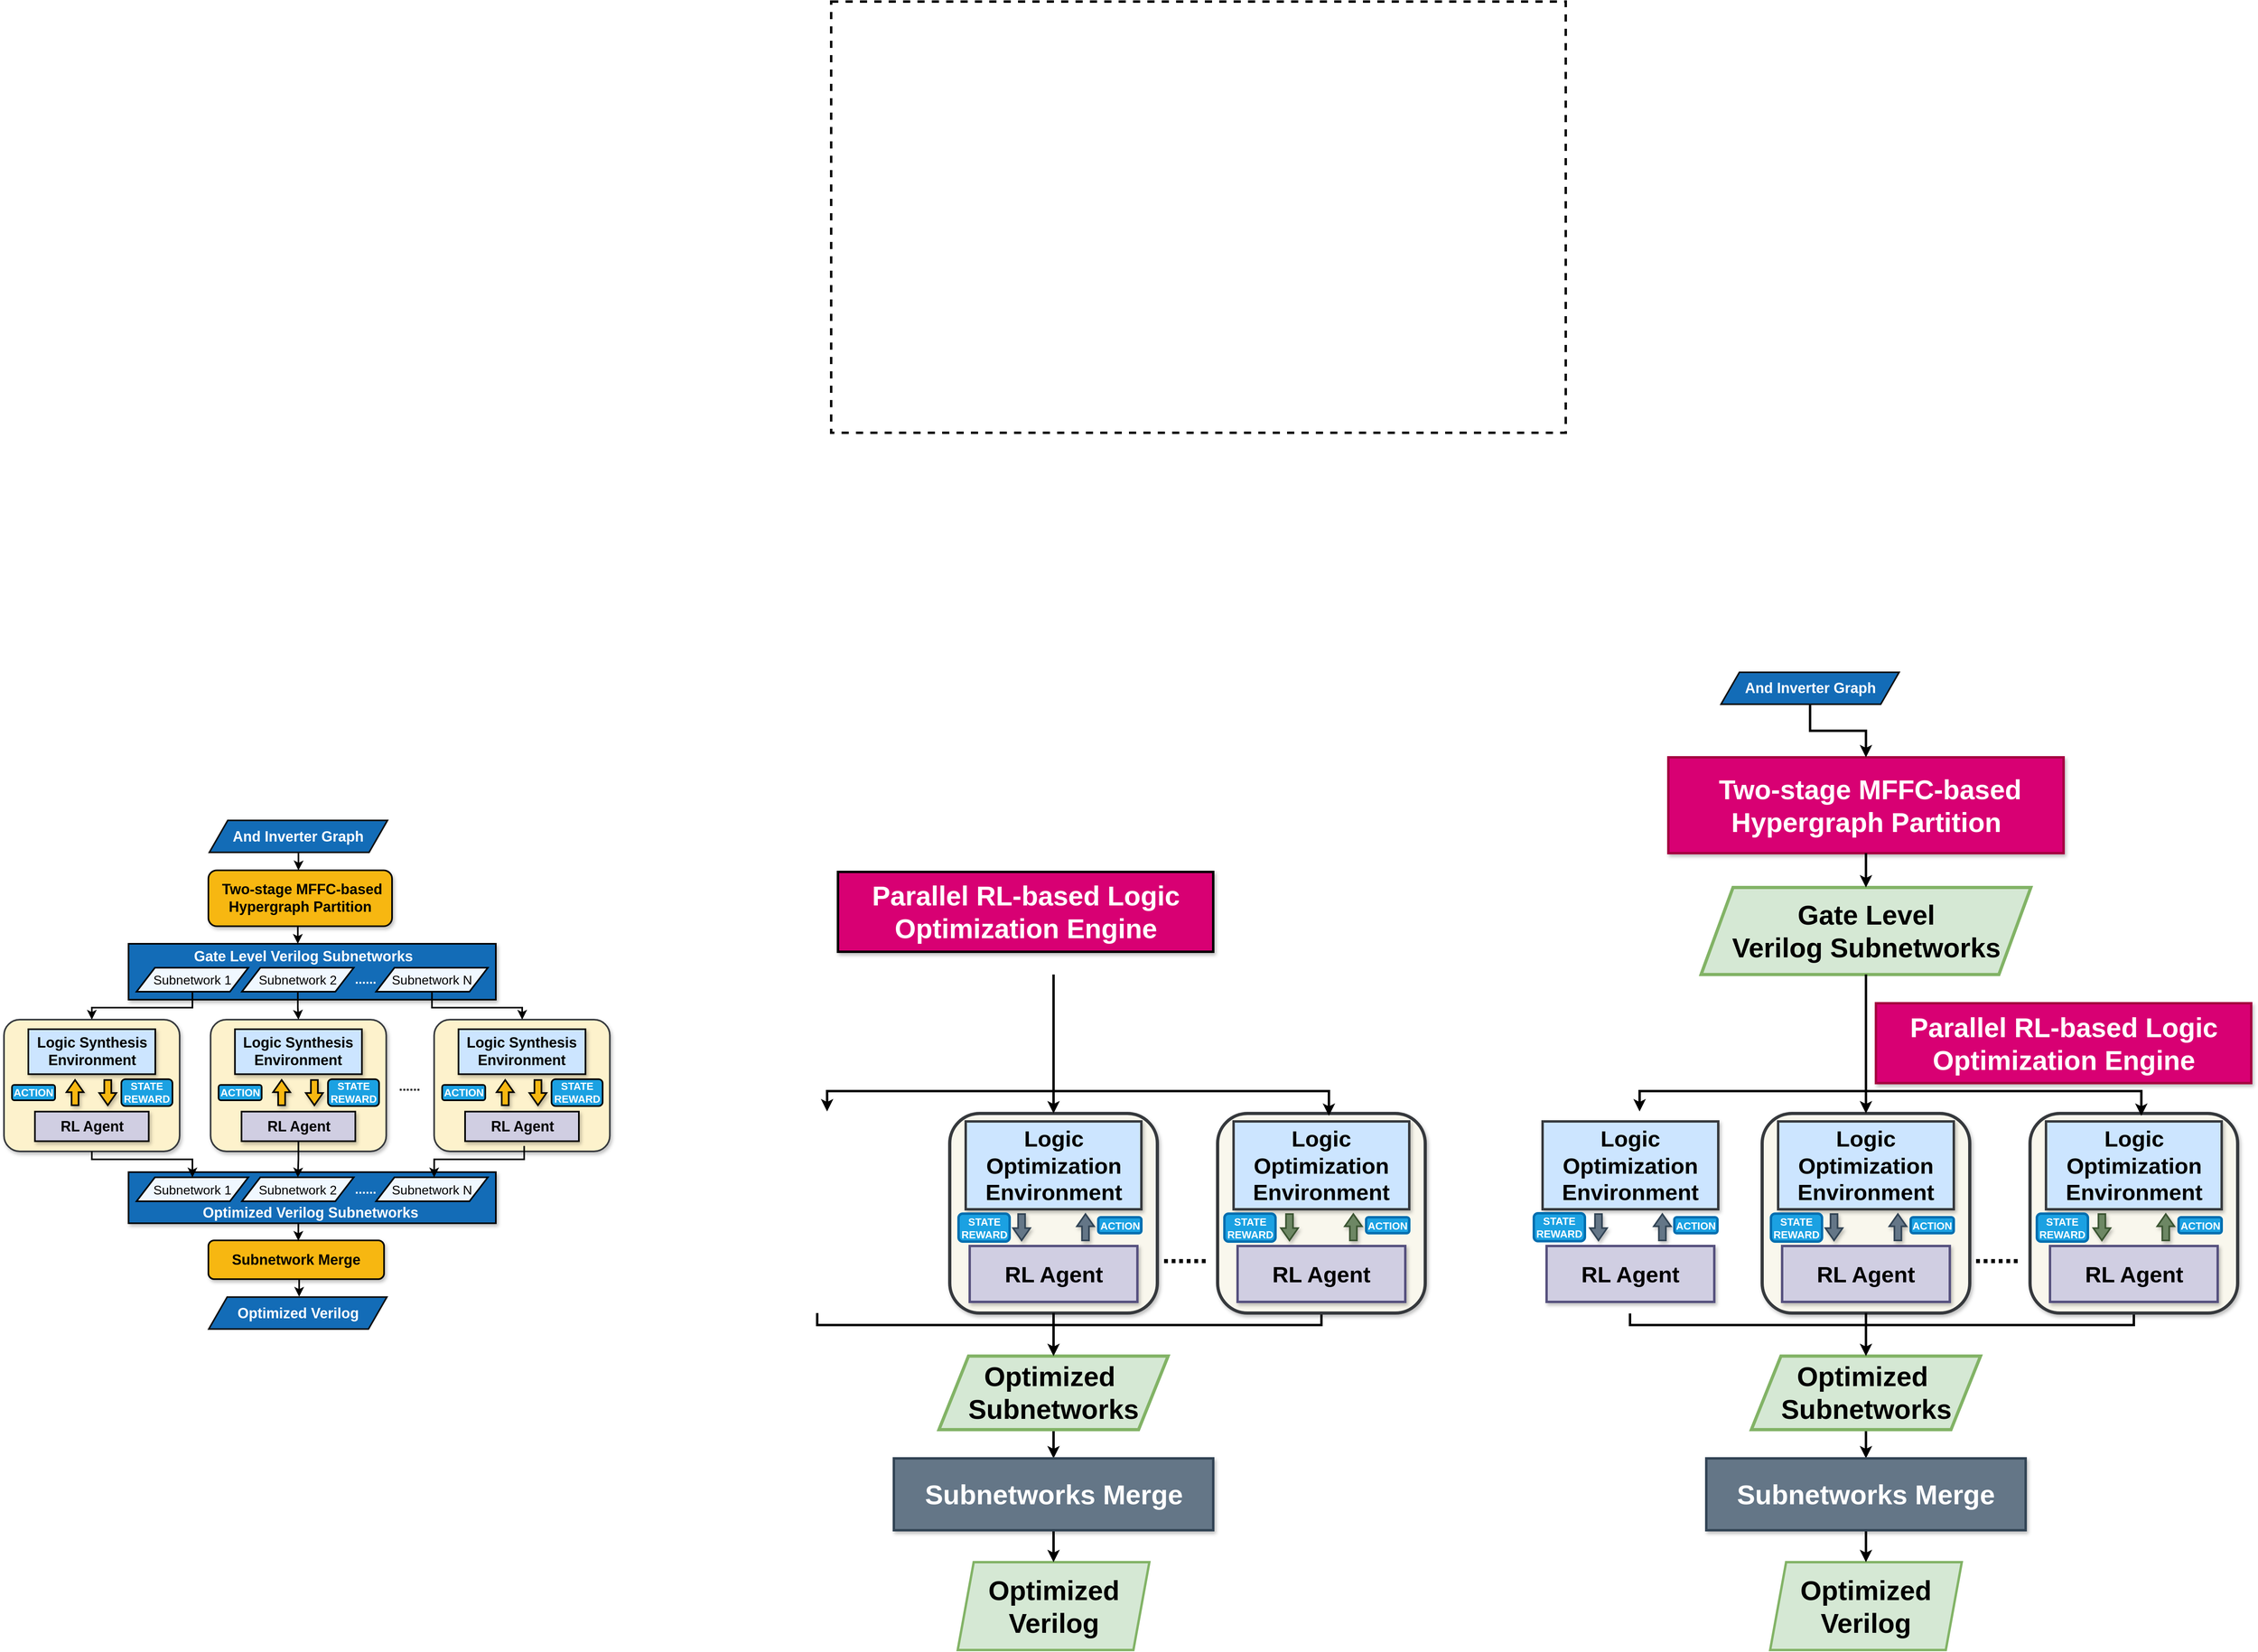 <mxfile version="25.0.3">
  <diagram name="第 1 页" id="2leY5HMp6Ett028nWdfq">
    <mxGraphModel dx="4836" dy="4147" grid="1" gridSize="10" guides="1" tooltips="1" connect="1" arrows="1" fold="1" page="1" pageScale="1" pageWidth="1000" pageHeight="1300" math="0" shadow="0">
      <root>
        <mxCell id="0" />
        <mxCell id="1" parent="0" />
        <mxCell id="It7i3TktfvbQqpe2QVci-74" value="&lt;div&gt;&lt;br&gt;&lt;/div&gt;" style="rounded=0;whiteSpace=wrap;html=1;fillColor=#136cb7;strokeColor=#000000;strokeWidth=2;shadow=1;arcSize=25;" vertex="1" parent="1">
          <mxGeometry x="-1710" y="-890" width="460" height="70" as="geometry" />
        </mxCell>
        <mxCell id="xTtSK3jkWQ4TyL-IIgwB-2" value="" style="rounded=0;whiteSpace=wrap;html=1;fillColor=none;strokeWidth=3;dashed=1;" parent="1" vertex="1">
          <mxGeometry x="-830" y="-2070" width="920" height="540" as="geometry" />
        </mxCell>
        <mxCell id="dvFnTmYqKqfRrYYfjRXa-3" value="&lt;b style=&quot;font-size: 34px;&quot;&gt;Optimized Verilog&lt;/b&gt;" style="shape=parallelogram;perimeter=parallelogramPerimeter;whiteSpace=wrap;html=1;fixedSize=1;fillColor=#d5e8d4;strokeColor=#82b366;strokeWidth=3;" parent="1" vertex="1">
          <mxGeometry x="-671.5" y="-115.5" width="240" height="110" as="geometry" />
        </mxCell>
        <mxCell id="mWC_7gm0NGvsqLe8Leoa-31" value="" style="group;strokeWidth=4;" parent="1" vertex="1" connectable="0">
          <mxGeometry x="-681.5" y="-697.5" width="260" height="290" as="geometry" />
        </mxCell>
        <mxCell id="mWC_7gm0NGvsqLe8Leoa-32" value="" style="rounded=1;whiteSpace=wrap;html=1;strokeWidth=4;fillColor=#f9f7ed;strokeColor=#36393d;shadow=1;" parent="mWC_7gm0NGvsqLe8Leoa-31" vertex="1">
          <mxGeometry y="20" width="260" height="250" as="geometry" />
        </mxCell>
        <mxCell id="mWC_7gm0NGvsqLe8Leoa-33" value="&lt;font size=&quot;1&quot; style=&quot;&quot;&gt;&lt;b style=&quot;font-size: 28px;&quot;&gt;RL Agent&lt;/b&gt;&lt;/font&gt;" style="rounded=0;whiteSpace=wrap;html=1;fillColor=#d0cee2;strokeColor=#56517e;strokeWidth=3;shadow=1;" parent="mWC_7gm0NGvsqLe8Leoa-31" vertex="1">
          <mxGeometry x="25" y="186" width="210" height="70" as="geometry" />
        </mxCell>
        <mxCell id="mWC_7gm0NGvsqLe8Leoa-34" value="&lt;font size=&quot;1&quot; style=&quot;&quot;&gt;&lt;b style=&quot;font-size: 28px;&quot;&gt;Logic Optimization Environment&lt;/b&gt;&lt;/font&gt;" style="rounded=0;whiteSpace=wrap;html=1;fillColor=#cce5ff;strokeColor=#36393d;strokeWidth=3;shadow=1;" parent="mWC_7gm0NGvsqLe8Leoa-31" vertex="1">
          <mxGeometry x="20" y="30" width="220" height="110" as="geometry" />
        </mxCell>
        <mxCell id="mWC_7gm0NGvsqLe8Leoa-35" value="" style="shape=flexArrow;endArrow=classic;html=1;rounded=0;strokeWidth=2;endWidth=10.728;endSize=4.445;width=7.742;shadow=1;fillColor=#647687;strokeColor=#314354;" parent="mWC_7gm0NGvsqLe8Leoa-31" edge="1">
          <mxGeometry width="50" height="50" relative="1" as="geometry">
            <mxPoint x="90" y="145" as="sourcePoint" />
            <mxPoint x="90" y="180" as="targetPoint" />
          </mxGeometry>
        </mxCell>
        <mxCell id="mWC_7gm0NGvsqLe8Leoa-36" value="" style="shape=flexArrow;endArrow=classic;html=1;rounded=0;strokeWidth=2;endWidth=10.728;endSize=4.445;width=7.742;shadow=1;fillColor=#647687;strokeColor=#314354;" parent="mWC_7gm0NGvsqLe8Leoa-31" edge="1">
          <mxGeometry width="50" height="50" relative="1" as="geometry">
            <mxPoint x="170" y="180" as="sourcePoint" />
            <mxPoint x="170" y="145" as="targetPoint" />
          </mxGeometry>
        </mxCell>
        <mxCell id="xTtSK3jkWQ4TyL-IIgwB-56" value="&lt;b style=&quot;font-size: 13px;&quot;&gt;ACTION&lt;/b&gt;" style="rounded=1;whiteSpace=wrap;html=1;fontSize=13;fillColor=#1ba1e2;fontColor=#ffffff;strokeColor=#006EAF;strokeWidth=3;" parent="mWC_7gm0NGvsqLe8Leoa-31" vertex="1">
          <mxGeometry x="186" y="150" width="54" height="20" as="geometry" />
        </mxCell>
        <mxCell id="xTtSK3jkWQ4TyL-IIgwB-59" value="&lt;b style=&quot;font-size: 13px;&quot;&gt;STATE&lt;/b&gt;&lt;div&gt;&lt;b style=&quot;font-size: 13px;&quot;&gt;REWARD&lt;/b&gt;&lt;/div&gt;" style="rounded=1;whiteSpace=wrap;html=1;fontSize=13;fillColor=#1ba1e2;fontColor=#ffffff;strokeColor=#006EAF;strokeWidth=3;" parent="mWC_7gm0NGvsqLe8Leoa-31" vertex="1">
          <mxGeometry x="11" y="145.5" width="64" height="35" as="geometry" />
        </mxCell>
        <mxCell id="mWC_7gm0NGvsqLe8Leoa-37" value="" style="group;strokeWidth=4;" parent="1" vertex="1" connectable="0">
          <mxGeometry x="-346" y="-697.5" width="260" height="290" as="geometry" />
        </mxCell>
        <mxCell id="xTtSK3jkWQ4TyL-IIgwB-50" style="edgeStyle=orthogonalEdgeStyle;rounded=0;orthogonalLoop=1;jettySize=auto;html=1;endArrow=none;endFill=0;strokeWidth=3;" parent="mWC_7gm0NGvsqLe8Leoa-37" source="mWC_7gm0NGvsqLe8Leoa-38" edge="1">
          <mxGeometry relative="1" as="geometry">
            <mxPoint x="-239.5" y="285" as="targetPoint" />
            <Array as="points">
              <mxPoint x="130" y="285" />
              <mxPoint x="-239" y="285" />
            </Array>
          </mxGeometry>
        </mxCell>
        <mxCell id="mWC_7gm0NGvsqLe8Leoa-38" value="" style="rounded=1;whiteSpace=wrap;html=1;strokeWidth=4;fillColor=#f9f7ed;strokeColor=#36393d;shadow=1;" parent="mWC_7gm0NGvsqLe8Leoa-37" vertex="1">
          <mxGeometry y="20" width="260" height="250" as="geometry" />
        </mxCell>
        <mxCell id="mWC_7gm0NGvsqLe8Leoa-39" value="&lt;font size=&quot;1&quot; style=&quot;&quot;&gt;&lt;b style=&quot;font-size: 28px;&quot;&gt;RL Agent&lt;/b&gt;&lt;/font&gt;" style="rounded=0;whiteSpace=wrap;html=1;fillColor=#d0cee2;strokeColor=#56517e;strokeWidth=3;shadow=1;" parent="mWC_7gm0NGvsqLe8Leoa-37" vertex="1">
          <mxGeometry x="25" y="186" width="210" height="70" as="geometry" />
        </mxCell>
        <mxCell id="mWC_7gm0NGvsqLe8Leoa-40" value="&lt;font size=&quot;1&quot; style=&quot;&quot;&gt;&lt;b style=&quot;font-size: 28px;&quot;&gt;Logic Optimization Environment&lt;/b&gt;&lt;/font&gt;" style="rounded=0;whiteSpace=wrap;html=1;fillColor=#cce5ff;strokeColor=#36393d;strokeWidth=3;shadow=1;" parent="mWC_7gm0NGvsqLe8Leoa-37" vertex="1">
          <mxGeometry x="20" y="30" width="220" height="110" as="geometry" />
        </mxCell>
        <mxCell id="mWC_7gm0NGvsqLe8Leoa-41" value="" style="shape=flexArrow;endArrow=classic;html=1;rounded=0;strokeWidth=2;endWidth=10.728;endSize=4.445;width=7.742;shadow=1;fillColor=#6d8764;strokeColor=#3A5431;" parent="mWC_7gm0NGvsqLe8Leoa-37" edge="1">
          <mxGeometry width="50" height="50" relative="1" as="geometry">
            <mxPoint x="90" y="145" as="sourcePoint" />
            <mxPoint x="90" y="180" as="targetPoint" />
          </mxGeometry>
        </mxCell>
        <mxCell id="mWC_7gm0NGvsqLe8Leoa-42" value="" style="shape=flexArrow;endArrow=classic;html=1;rounded=0;strokeWidth=2;endWidth=10.728;endSize=4.445;width=7.742;shadow=1;fillColor=#6d8764;strokeColor=#3A5431;" parent="mWC_7gm0NGvsqLe8Leoa-37" edge="1">
          <mxGeometry width="50" height="50" relative="1" as="geometry">
            <mxPoint x="170" y="180" as="sourcePoint" />
            <mxPoint x="170" y="145" as="targetPoint" />
          </mxGeometry>
        </mxCell>
        <mxCell id="xTtSK3jkWQ4TyL-IIgwB-57" value="&lt;b style=&quot;font-size: 13px;&quot;&gt;ACTION&lt;/b&gt;" style="rounded=1;whiteSpace=wrap;html=1;fontSize=13;fillColor=#1ba1e2;fontColor=#ffffff;strokeColor=#006EAF;strokeWidth=3;" parent="mWC_7gm0NGvsqLe8Leoa-37" vertex="1">
          <mxGeometry x="186" y="150" width="54" height="20" as="geometry" />
        </mxCell>
        <mxCell id="xTtSK3jkWQ4TyL-IIgwB-60" value="&lt;b style=&quot;font-size: 13px;&quot;&gt;STATE&lt;/b&gt;&lt;div&gt;&lt;b style=&quot;font-size: 13px;&quot;&gt;REWARD&lt;/b&gt;&lt;/div&gt;" style="rounded=1;whiteSpace=wrap;html=1;fontSize=13;fillColor=#1ba1e2;fontColor=#ffffff;strokeColor=#006EAF;strokeWidth=3;" parent="mWC_7gm0NGvsqLe8Leoa-37" vertex="1">
          <mxGeometry x="8.5" y="145.5" width="64" height="35" as="geometry" />
        </mxCell>
        <mxCell id="LbmJ7f7Hz9VkS4XE6J_R-4" value="&lt;b style=&quot;&quot;&gt;&lt;font style=&quot;font-size: 34px;&quot;&gt;Parallel RL-based Logic Optimization Engine&lt;/font&gt;&lt;/b&gt;" style="rounded=0;whiteSpace=wrap;html=1;fillColor=#d80073;fontColor=#ffffff;strokeColor=#000000;strokeWidth=3;shadow=1;" parent="1" vertex="1">
          <mxGeometry x="-821.5" y="-980" width="470" height="100" as="geometry" />
        </mxCell>
        <mxCell id="JNxmvh4w0vHAei_3oK9w-4" style="edgeStyle=orthogonalEdgeStyle;rounded=0;orthogonalLoop=1;jettySize=auto;html=1;strokeWidth=2;" parent="1" source="xTtSK3jkWQ4TyL-IIgwB-12" edge="1">
          <mxGeometry relative="1" as="geometry">
            <mxPoint x="-1497.25" y="-982" as="targetPoint" />
          </mxGeometry>
        </mxCell>
        <mxCell id="xTtSK3jkWQ4TyL-IIgwB-12" value="&lt;b style=&quot;&quot;&gt;&lt;font color=&quot;#ffffff&quot; style=&quot;font-size: 18px;&quot;&gt;And Inverter Graph&lt;/font&gt;&lt;/b&gt;" style="shape=parallelogram;perimeter=parallelogramPerimeter;whiteSpace=wrap;html=1;fixedSize=1;size=23;fillColor=#136cb7;strokeColor=#121212;strokeWidth=2;" parent="1" vertex="1">
          <mxGeometry x="-1608.75" y="-1044.5" width="223" height="40" as="geometry" />
        </mxCell>
        <mxCell id="IY5S4Ec8WqqE0r2Iqz8L-5" style="rounded=0;orthogonalLoop=1;jettySize=auto;html=1;entryX=0.5;entryY=0;entryDx=0;entryDy=0;strokeWidth=3;" parent="1" target="mWC_7gm0NGvsqLe8Leoa-32" edge="1">
          <mxGeometry relative="1" as="geometry">
            <mxPoint x="-551.5" y="-851.5" as="sourcePoint" />
          </mxGeometry>
        </mxCell>
        <mxCell id="xTtSK3jkWQ4TyL-IIgwB-51" style="edgeStyle=orthogonalEdgeStyle;rounded=0;orthogonalLoop=1;jettySize=auto;html=1;endArrow=none;endFill=0;strokeWidth=3;" parent="1" edge="1">
          <mxGeometry relative="1" as="geometry">
            <mxPoint x="-585.5" y="-412.5" as="targetPoint" />
            <Array as="points">
              <mxPoint x="-847.5" y="-412.5" />
              <mxPoint x="-587.5" y="-412.5" />
            </Array>
            <mxPoint x="-847.471" y="-427.5" as="sourcePoint" />
          </mxGeometry>
        </mxCell>
        <mxCell id="oHI2UX2f5M0Zwac9s9rT-2" value="&lt;span style=&quot;font-size: 34px;&quot;&gt;&lt;b&gt;......&lt;/b&gt;&lt;/span&gt;" style="text;html=1;align=center;verticalAlign=middle;whiteSpace=wrap;rounded=0;" parent="1" vertex="1">
          <mxGeometry x="-457.5" y="-517.5" width="140" height="30" as="geometry" />
        </mxCell>
        <mxCell id="JNxmvh4w0vHAei_3oK9w-7" style="edgeStyle=orthogonalEdgeStyle;rounded=0;orthogonalLoop=1;jettySize=auto;html=1;entryX=0.5;entryY=0;entryDx=0;entryDy=0;strokeWidth=3;" parent="1" source="xTtSK3jkWQ4TyL-IIgwB-41" target="LbmJ7f7Hz9VkS4XE6J_R-12" edge="1">
          <mxGeometry relative="1" as="geometry" />
        </mxCell>
        <mxCell id="xTtSK3jkWQ4TyL-IIgwB-41" value="&lt;b style=&quot;font-size: 34px;&quot;&gt;Optimized&amp;nbsp;&lt;/b&gt;&lt;div&gt;&lt;b style=&quot;font-size: 34px;&quot;&gt;Subnetworks&lt;/b&gt;&lt;br&gt;&lt;/div&gt;" style="shape=parallelogram;perimeter=parallelogramPerimeter;whiteSpace=wrap;html=1;fixedSize=1;size=37;fillColor=#d5e8d4;strokeColor=#82b366;strokeWidth=4;" parent="1" vertex="1">
          <mxGeometry x="-695" y="-373.62" width="287" height="92.16" as="geometry" />
        </mxCell>
        <mxCell id="IY5S4Ec8WqqE0r2Iqz8L-8" style="edgeStyle=orthogonalEdgeStyle;rounded=0;orthogonalLoop=1;jettySize=auto;html=1;entryX=0.5;entryY=0;entryDx=0;entryDy=0;strokeWidth=3;" parent="1" source="LbmJ7f7Hz9VkS4XE6J_R-12" target="dvFnTmYqKqfRrYYfjRXa-3" edge="1">
          <mxGeometry relative="1" as="geometry" />
        </mxCell>
        <mxCell id="LbmJ7f7Hz9VkS4XE6J_R-12" value="&lt;b style=&quot;&quot;&gt;&lt;font style=&quot;font-size: 34px;&quot;&gt;Subnetworks Merge&lt;/font&gt;&lt;/b&gt;" style="rounded=0;whiteSpace=wrap;html=1;fillColor=#647687;fontColor=#ffffff;strokeColor=#314354;strokeWidth=3;shadow=1;" parent="1" vertex="1">
          <mxGeometry x="-751.5" y="-245.5" width="400" height="90" as="geometry" />
        </mxCell>
        <mxCell id="JNxmvh4w0vHAei_3oK9w-5" style="edgeStyle=orthogonalEdgeStyle;rounded=0;orthogonalLoop=1;jettySize=auto;html=1;strokeWidth=2;exitX=0.5;exitY=1;exitDx=0;exitDy=0;" parent="1" source="It7i3TktfvbQqpe2QVci-43" edge="1">
          <mxGeometry relative="1" as="geometry">
            <mxPoint x="-1496.75" y="-908.5" as="sourcePoint" />
            <mxPoint x="-1498" y="-890" as="targetPoint" />
          </mxGeometry>
        </mxCell>
        <mxCell id="JNxmvh4w0vHAei_3oK9w-10" style="edgeStyle=orthogonalEdgeStyle;rounded=0;orthogonalLoop=1;jettySize=auto;html=1;entryX=0.5;entryY=0;entryDx=0;entryDy=0;strokeWidth=3;" parent="1" source="mWC_7gm0NGvsqLe8Leoa-32" target="xTtSK3jkWQ4TyL-IIgwB-41" edge="1">
          <mxGeometry relative="1" as="geometry" />
        </mxCell>
        <mxCell id="IY5S4Ec8WqqE0r2Iqz8L-6" style="edgeStyle=orthogonalEdgeStyle;rounded=0;orthogonalLoop=1;jettySize=auto;html=1;entryX=0.536;entryY=0.012;entryDx=0;entryDy=0;entryPerimeter=0;strokeWidth=3;" parent="1" target="mWC_7gm0NGvsqLe8Leoa-38" edge="1">
          <mxGeometry relative="1" as="geometry">
            <Array as="points">
              <mxPoint x="-551" y="-705.5" />
              <mxPoint x="-207" y="-705.5" />
            </Array>
            <mxPoint x="-551.5" y="-851.5" as="sourcePoint" />
          </mxGeometry>
        </mxCell>
        <mxCell id="IY5S4Ec8WqqE0r2Iqz8L-7" style="edgeStyle=orthogonalEdgeStyle;rounded=0;orthogonalLoop=1;jettySize=auto;html=1;entryX=0.54;entryY=-0.01;entryDx=0;entryDy=0;entryPerimeter=0;strokeWidth=3;" parent="1" edge="1">
          <mxGeometry relative="1" as="geometry">
            <Array as="points">
              <mxPoint x="-551" y="-705.5" />
              <mxPoint x="-835" y="-705.5" />
            </Array>
            <mxPoint x="-551.5" y="-851.5" as="sourcePoint" />
            <mxPoint x="-835.1" y="-680" as="targetPoint" />
          </mxGeometry>
        </mxCell>
        <mxCell id="It7i3TktfvbQqpe2QVci-1" value="&lt;b style=&quot;font-size: 34px;&quot;&gt;Optimized Verilog&lt;/b&gt;" style="shape=parallelogram;perimeter=parallelogramPerimeter;whiteSpace=wrap;html=1;fixedSize=1;fillColor=#d5e8d4;strokeColor=#82b366;strokeWidth=3;" vertex="1" parent="1">
          <mxGeometry x="346" y="-115.5" width="240" height="110" as="geometry" />
        </mxCell>
        <mxCell id="It7i3TktfvbQqpe2QVci-2" value="" style="group" vertex="1" connectable="0" parent="1">
          <mxGeometry x="158.5" y="-1123.5" width="615" height="120" as="geometry" />
        </mxCell>
        <mxCell id="It7i3TktfvbQqpe2QVci-3" value="&lt;b style=&quot;color: rgb(0, 0, 0);&quot;&gt;&lt;font style=&quot;font-size: 34px;&quot; color=&quot;#ffffff&quot;&gt;&amp;nbsp;Two-stage MFFC-based Hypergraph Partition&lt;/font&gt;&lt;/b&gt;" style="rounded=0;whiteSpace=wrap;html=1;fillColor=#d80073;fontColor=#ffffff;strokeColor=#A50040;strokeWidth=3;shadow=1;" vertex="1" parent="It7i3TktfvbQqpe2QVci-2">
          <mxGeometry x="60" width="495" height="120" as="geometry" />
        </mxCell>
        <mxCell id="It7i3TktfvbQqpe2QVci-4" value="" style="group;strokeWidth=4;" vertex="1" connectable="0" parent="1">
          <mxGeometry x="336" y="-697.5" width="260" height="290" as="geometry" />
        </mxCell>
        <mxCell id="It7i3TktfvbQqpe2QVci-5" value="" style="rounded=1;whiteSpace=wrap;html=1;strokeWidth=4;fillColor=#f9f7ed;strokeColor=#36393d;shadow=1;" vertex="1" parent="It7i3TktfvbQqpe2QVci-4">
          <mxGeometry y="20" width="260" height="250" as="geometry" />
        </mxCell>
        <mxCell id="It7i3TktfvbQqpe2QVci-6" value="&lt;font size=&quot;1&quot; style=&quot;&quot;&gt;&lt;b style=&quot;font-size: 28px;&quot;&gt;RL Agent&lt;/b&gt;&lt;/font&gt;" style="rounded=0;whiteSpace=wrap;html=1;fillColor=#d0cee2;strokeColor=#56517e;strokeWidth=3;shadow=1;" vertex="1" parent="It7i3TktfvbQqpe2QVci-4">
          <mxGeometry x="25" y="186" width="210" height="70" as="geometry" />
        </mxCell>
        <mxCell id="It7i3TktfvbQqpe2QVci-7" value="&lt;font size=&quot;1&quot; style=&quot;&quot;&gt;&lt;b style=&quot;font-size: 28px;&quot;&gt;Logic Optimization Environment&lt;/b&gt;&lt;/font&gt;" style="rounded=0;whiteSpace=wrap;html=1;fillColor=#cce5ff;strokeColor=#36393d;strokeWidth=3;shadow=1;" vertex="1" parent="It7i3TktfvbQqpe2QVci-4">
          <mxGeometry x="20" y="30" width="220" height="110" as="geometry" />
        </mxCell>
        <mxCell id="It7i3TktfvbQqpe2QVci-8" value="" style="shape=flexArrow;endArrow=classic;html=1;rounded=0;strokeWidth=2;endWidth=10.728;endSize=4.445;width=7.742;shadow=1;fillColor=#647687;strokeColor=#314354;" edge="1" parent="It7i3TktfvbQqpe2QVci-4">
          <mxGeometry width="50" height="50" relative="1" as="geometry">
            <mxPoint x="90" y="145" as="sourcePoint" />
            <mxPoint x="90" y="180" as="targetPoint" />
          </mxGeometry>
        </mxCell>
        <mxCell id="It7i3TktfvbQqpe2QVci-9" value="" style="shape=flexArrow;endArrow=classic;html=1;rounded=0;strokeWidth=2;endWidth=10.728;endSize=4.445;width=7.742;shadow=1;fillColor=#647687;strokeColor=#314354;" edge="1" parent="It7i3TktfvbQqpe2QVci-4">
          <mxGeometry width="50" height="50" relative="1" as="geometry">
            <mxPoint x="170" y="180" as="sourcePoint" />
            <mxPoint x="170" y="145" as="targetPoint" />
          </mxGeometry>
        </mxCell>
        <mxCell id="It7i3TktfvbQqpe2QVci-10" value="&lt;b style=&quot;font-size: 13px;&quot;&gt;ACTION&lt;/b&gt;" style="rounded=1;whiteSpace=wrap;html=1;fontSize=13;fillColor=#1ba1e2;fontColor=#ffffff;strokeColor=#006EAF;strokeWidth=3;" vertex="1" parent="It7i3TktfvbQqpe2QVci-4">
          <mxGeometry x="186" y="150" width="54" height="20" as="geometry" />
        </mxCell>
        <mxCell id="It7i3TktfvbQqpe2QVci-11" value="&lt;b style=&quot;font-size: 13px;&quot;&gt;STATE&lt;/b&gt;&lt;div&gt;&lt;b style=&quot;font-size: 13px;&quot;&gt;REWARD&lt;/b&gt;&lt;/div&gt;" style="rounded=1;whiteSpace=wrap;html=1;fontSize=13;fillColor=#1ba1e2;fontColor=#ffffff;strokeColor=#006EAF;strokeWidth=3;" vertex="1" parent="It7i3TktfvbQqpe2QVci-4">
          <mxGeometry x="11" y="145.5" width="64" height="35" as="geometry" />
        </mxCell>
        <mxCell id="It7i3TktfvbQqpe2QVci-12" value="" style="group;strokeWidth=4;" vertex="1" connectable="0" parent="1">
          <mxGeometry x="671.5" y="-697.5" width="260" height="290" as="geometry" />
        </mxCell>
        <mxCell id="It7i3TktfvbQqpe2QVci-13" style="edgeStyle=orthogonalEdgeStyle;rounded=0;orthogonalLoop=1;jettySize=auto;html=1;endArrow=none;endFill=0;strokeWidth=3;" edge="1" parent="It7i3TktfvbQqpe2QVci-12" source="It7i3TktfvbQqpe2QVci-14">
          <mxGeometry relative="1" as="geometry">
            <mxPoint x="-239.5" y="285" as="targetPoint" />
            <Array as="points">
              <mxPoint x="130" y="285" />
              <mxPoint x="-239" y="285" />
            </Array>
          </mxGeometry>
        </mxCell>
        <mxCell id="It7i3TktfvbQqpe2QVci-14" value="" style="rounded=1;whiteSpace=wrap;html=1;strokeWidth=4;fillColor=#f9f7ed;strokeColor=#36393d;shadow=1;" vertex="1" parent="It7i3TktfvbQqpe2QVci-12">
          <mxGeometry y="20" width="260" height="250" as="geometry" />
        </mxCell>
        <mxCell id="It7i3TktfvbQqpe2QVci-15" value="&lt;font size=&quot;1&quot; style=&quot;&quot;&gt;&lt;b style=&quot;font-size: 28px;&quot;&gt;RL Agent&lt;/b&gt;&lt;/font&gt;" style="rounded=0;whiteSpace=wrap;html=1;fillColor=#d0cee2;strokeColor=#56517e;strokeWidth=3;shadow=1;" vertex="1" parent="It7i3TktfvbQqpe2QVci-12">
          <mxGeometry x="25" y="186" width="210" height="70" as="geometry" />
        </mxCell>
        <mxCell id="It7i3TktfvbQqpe2QVci-16" value="&lt;font size=&quot;1&quot; style=&quot;&quot;&gt;&lt;b style=&quot;font-size: 28px;&quot;&gt;Logic Optimization Environment&lt;/b&gt;&lt;/font&gt;" style="rounded=0;whiteSpace=wrap;html=1;fillColor=#cce5ff;strokeColor=#36393d;strokeWidth=3;shadow=1;" vertex="1" parent="It7i3TktfvbQqpe2QVci-12">
          <mxGeometry x="20" y="30" width="220" height="110" as="geometry" />
        </mxCell>
        <mxCell id="It7i3TktfvbQqpe2QVci-17" value="" style="shape=flexArrow;endArrow=classic;html=1;rounded=0;strokeWidth=2;endWidth=10.728;endSize=4.445;width=7.742;shadow=1;fillColor=#6d8764;strokeColor=#3A5431;" edge="1" parent="It7i3TktfvbQqpe2QVci-12">
          <mxGeometry width="50" height="50" relative="1" as="geometry">
            <mxPoint x="90" y="145" as="sourcePoint" />
            <mxPoint x="90" y="180" as="targetPoint" />
          </mxGeometry>
        </mxCell>
        <mxCell id="It7i3TktfvbQqpe2QVci-18" value="" style="shape=flexArrow;endArrow=classic;html=1;rounded=0;strokeWidth=2;endWidth=10.728;endSize=4.445;width=7.742;shadow=1;fillColor=#6d8764;strokeColor=#3A5431;" edge="1" parent="It7i3TktfvbQqpe2QVci-12">
          <mxGeometry width="50" height="50" relative="1" as="geometry">
            <mxPoint x="170" y="180" as="sourcePoint" />
            <mxPoint x="170" y="145" as="targetPoint" />
          </mxGeometry>
        </mxCell>
        <mxCell id="It7i3TktfvbQqpe2QVci-19" value="&lt;b style=&quot;font-size: 13px;&quot;&gt;ACTION&lt;/b&gt;" style="rounded=1;whiteSpace=wrap;html=1;fontSize=13;fillColor=#1ba1e2;fontColor=#ffffff;strokeColor=#006EAF;strokeWidth=3;" vertex="1" parent="It7i3TktfvbQqpe2QVci-12">
          <mxGeometry x="186" y="150" width="54" height="20" as="geometry" />
        </mxCell>
        <mxCell id="It7i3TktfvbQqpe2QVci-20" value="&lt;b style=&quot;font-size: 13px;&quot;&gt;STATE&lt;/b&gt;&lt;div&gt;&lt;b style=&quot;font-size: 13px;&quot;&gt;REWARD&lt;/b&gt;&lt;/div&gt;" style="rounded=1;whiteSpace=wrap;html=1;fontSize=13;fillColor=#1ba1e2;fontColor=#ffffff;strokeColor=#006EAF;strokeWidth=3;" vertex="1" parent="It7i3TktfvbQqpe2QVci-12">
          <mxGeometry x="8.5" y="145.5" width="64" height="35" as="geometry" />
        </mxCell>
        <mxCell id="It7i3TktfvbQqpe2QVci-21" value="&lt;b style=&quot;&quot;&gt;&lt;font style=&quot;font-size: 34px;&quot;&gt;Parallel RL-based Logic Optimization Engine&lt;/font&gt;&lt;/b&gt;" style="rounded=0;whiteSpace=wrap;html=1;fillColor=#d80073;fontColor=#ffffff;strokeColor=#A50040;strokeWidth=3;shadow=1;" vertex="1" parent="1">
          <mxGeometry x="478.5" y="-815.5" width="470" height="100" as="geometry" />
        </mxCell>
        <mxCell id="It7i3TktfvbQqpe2QVci-22" style="edgeStyle=orthogonalEdgeStyle;rounded=0;orthogonalLoop=1;jettySize=auto;html=1;strokeWidth=3;" edge="1" parent="1" source="It7i3TktfvbQqpe2QVci-23" target="It7i3TktfvbQqpe2QVci-3">
          <mxGeometry relative="1" as="geometry" />
        </mxCell>
        <mxCell id="It7i3TktfvbQqpe2QVci-23" value="&lt;b style=&quot;&quot;&gt;&lt;font color=&quot;#ffffff&quot; style=&quot;font-size: 18px;&quot;&gt;And Inverter Graph&lt;/font&gt;&lt;/b&gt;" style="shape=parallelogram;perimeter=parallelogramPerimeter;whiteSpace=wrap;html=1;fixedSize=1;size=23;fillColor=#136cb7;strokeColor=#121212;strokeWidth=2;" vertex="1" parent="1">
          <mxGeometry x="284.5" y="-1230" width="223" height="40" as="geometry" />
        </mxCell>
        <mxCell id="It7i3TktfvbQqpe2QVci-24" style="rounded=0;orthogonalLoop=1;jettySize=auto;html=1;entryX=0.5;entryY=0;entryDx=0;entryDy=0;strokeWidth=3;" edge="1" parent="1" source="It7i3TktfvbQqpe2QVci-25" target="It7i3TktfvbQqpe2QVci-5">
          <mxGeometry relative="1" as="geometry" />
        </mxCell>
        <mxCell id="It7i3TktfvbQqpe2QVci-25" value="&lt;font style=&quot;font-size: 34px;&quot;&gt;&lt;b&gt;&lt;font style=&quot;font-size: 34px;&quot;&gt;Gate Level Verilog&lt;/font&gt;&lt;/b&gt;&lt;b style=&quot;background-color: initial;&quot;&gt;&lt;font style=&quot;font-size: 34px;&quot;&gt;&amp;nbsp;Subnetworks&lt;/font&gt;&lt;/b&gt;&lt;/font&gt;" style="shape=parallelogram;perimeter=parallelogramPerimeter;whiteSpace=wrap;html=1;fixedSize=1;size=40;fillColor=#d5e8d4;strokeColor=#82b366;strokeWidth=4;" vertex="1" parent="1">
          <mxGeometry x="259.5" y="-960.5" width="413" height="109" as="geometry" />
        </mxCell>
        <mxCell id="It7i3TktfvbQqpe2QVci-26" style="edgeStyle=orthogonalEdgeStyle;rounded=0;orthogonalLoop=1;jettySize=auto;html=1;endArrow=none;endFill=0;strokeWidth=3;" edge="1" parent="1">
          <mxGeometry relative="1" as="geometry">
            <mxPoint x="432" y="-412.5" as="targetPoint" />
            <Array as="points">
              <mxPoint x="170" y="-412.5" />
              <mxPoint x="430" y="-412.5" />
            </Array>
            <mxPoint x="170.5" y="-427" as="sourcePoint" />
          </mxGeometry>
        </mxCell>
        <mxCell id="It7i3TktfvbQqpe2QVci-27" value="&lt;font size=&quot;1&quot; style=&quot;&quot;&gt;&lt;b style=&quot;font-size: 28px;&quot;&gt;RL Agent&lt;/b&gt;&lt;/font&gt;" style="rounded=0;whiteSpace=wrap;html=1;fillColor=#d0cee2;strokeColor=#56517e;strokeWidth=3;shadow=1;" vertex="1" parent="1">
          <mxGeometry x="66" y="-511.5" width="210" height="70" as="geometry" />
        </mxCell>
        <mxCell id="It7i3TktfvbQqpe2QVci-28" value="&lt;font size=&quot;1&quot; style=&quot;&quot;&gt;&lt;b style=&quot;font-size: 28px;&quot;&gt;Logic Optimization Environment&lt;/b&gt;&lt;/font&gt;" style="rounded=0;whiteSpace=wrap;html=1;fillColor=#cce5ff;strokeColor=#36393d;strokeWidth=3;shadow=1;" vertex="1" parent="1">
          <mxGeometry x="61" y="-667.5" width="220" height="110" as="geometry" />
        </mxCell>
        <mxCell id="It7i3TktfvbQqpe2QVci-29" value="" style="shape=flexArrow;endArrow=classic;html=1;rounded=0;strokeWidth=2;endWidth=10.728;endSize=4.445;width=7.742;shadow=1;fillColor=#647687;strokeColor=#314354;" edge="1" parent="1">
          <mxGeometry width="50" height="50" relative="1" as="geometry">
            <mxPoint x="131" y="-552.5" as="sourcePoint" />
            <mxPoint x="131" y="-517.5" as="targetPoint" />
          </mxGeometry>
        </mxCell>
        <mxCell id="It7i3TktfvbQqpe2QVci-30" value="" style="shape=flexArrow;endArrow=classic;html=1;rounded=0;strokeWidth=2;endWidth=10.728;endSize=4.445;width=7.742;shadow=1;fillColor=#647687;strokeColor=#314354;" edge="1" parent="1">
          <mxGeometry width="50" height="50" relative="1" as="geometry">
            <mxPoint x="211" y="-517.5" as="sourcePoint" />
            <mxPoint x="211" y="-552.5" as="targetPoint" />
          </mxGeometry>
        </mxCell>
        <mxCell id="It7i3TktfvbQqpe2QVci-31" value="&lt;span style=&quot;font-size: 34px;&quot;&gt;&lt;b&gt;......&lt;/b&gt;&lt;/span&gt;" style="text;html=1;align=center;verticalAlign=middle;whiteSpace=wrap;rounded=0;" vertex="1" parent="1">
          <mxGeometry x="560" y="-517.5" width="140" height="30" as="geometry" />
        </mxCell>
        <mxCell id="It7i3TktfvbQqpe2QVci-32" value="&lt;b style=&quot;font-size: 13px;&quot;&gt;ACTION&lt;/b&gt;" style="rounded=1;whiteSpace=wrap;html=1;fontSize=13;fillColor=#1ba1e2;fontColor=#ffffff;strokeColor=#006EAF;strokeWidth=3;" vertex="1" parent="1">
          <mxGeometry x="226" y="-547.5" width="54" height="20" as="geometry" />
        </mxCell>
        <mxCell id="It7i3TktfvbQqpe2QVci-33" value="&lt;b style=&quot;font-size: 13px;&quot;&gt;STATE&lt;/b&gt;&lt;div&gt;&lt;b style=&quot;font-size: 13px;&quot;&gt;REWARD&lt;/b&gt;&lt;/div&gt;" style="rounded=1;whiteSpace=wrap;html=1;fontSize=13;fillColor=#1ba1e2;fontColor=#ffffff;strokeColor=#006EAF;strokeWidth=3;" vertex="1" parent="1">
          <mxGeometry x="50" y="-552.5" width="64" height="35" as="geometry" />
        </mxCell>
        <mxCell id="It7i3TktfvbQqpe2QVci-34" style="edgeStyle=orthogonalEdgeStyle;rounded=0;orthogonalLoop=1;jettySize=auto;html=1;entryX=0.5;entryY=0;entryDx=0;entryDy=0;strokeWidth=3;" edge="1" parent="1" source="It7i3TktfvbQqpe2QVci-35" target="It7i3TktfvbQqpe2QVci-37">
          <mxGeometry relative="1" as="geometry" />
        </mxCell>
        <mxCell id="It7i3TktfvbQqpe2QVci-35" value="&lt;b style=&quot;font-size: 34px;&quot;&gt;Optimized&amp;nbsp;&lt;/b&gt;&lt;div&gt;&lt;b style=&quot;font-size: 34px;&quot;&gt;Subnetworks&lt;/b&gt;&lt;br&gt;&lt;/div&gt;" style="shape=parallelogram;perimeter=parallelogramPerimeter;whiteSpace=wrap;html=1;fixedSize=1;size=37;fillColor=#d5e8d4;strokeColor=#82b366;strokeWidth=4;" vertex="1" parent="1">
          <mxGeometry x="322.5" y="-373.62" width="287" height="92.16" as="geometry" />
        </mxCell>
        <mxCell id="It7i3TktfvbQqpe2QVci-36" style="edgeStyle=orthogonalEdgeStyle;rounded=0;orthogonalLoop=1;jettySize=auto;html=1;entryX=0.5;entryY=0;entryDx=0;entryDy=0;strokeWidth=3;" edge="1" parent="1" source="It7i3TktfvbQqpe2QVci-37" target="It7i3TktfvbQqpe2QVci-1">
          <mxGeometry relative="1" as="geometry" />
        </mxCell>
        <mxCell id="It7i3TktfvbQqpe2QVci-37" value="&lt;b style=&quot;&quot;&gt;&lt;font style=&quot;font-size: 34px;&quot;&gt;Subnetworks Merge&lt;/font&gt;&lt;/b&gt;" style="rounded=0;whiteSpace=wrap;html=1;fillColor=#647687;fontColor=#ffffff;strokeColor=#314354;strokeWidth=3;shadow=1;" vertex="1" parent="1">
          <mxGeometry x="266" y="-245.5" width="400" height="90" as="geometry" />
        </mxCell>
        <mxCell id="It7i3TktfvbQqpe2QVci-38" style="edgeStyle=orthogonalEdgeStyle;rounded=0;orthogonalLoop=1;jettySize=auto;html=1;entryX=0.5;entryY=0;entryDx=0;entryDy=0;strokeWidth=3;" edge="1" parent="1" source="It7i3TktfvbQqpe2QVci-3" target="It7i3TktfvbQqpe2QVci-25">
          <mxGeometry relative="1" as="geometry" />
        </mxCell>
        <mxCell id="It7i3TktfvbQqpe2QVci-39" style="edgeStyle=orthogonalEdgeStyle;rounded=0;orthogonalLoop=1;jettySize=auto;html=1;entryX=0.5;entryY=0;entryDx=0;entryDy=0;strokeWidth=3;" edge="1" parent="1" source="It7i3TktfvbQqpe2QVci-5" target="It7i3TktfvbQqpe2QVci-35">
          <mxGeometry relative="1" as="geometry" />
        </mxCell>
        <mxCell id="It7i3TktfvbQqpe2QVci-40" style="edgeStyle=orthogonalEdgeStyle;rounded=0;orthogonalLoop=1;jettySize=auto;html=1;entryX=0.536;entryY=0.012;entryDx=0;entryDy=0;entryPerimeter=0;strokeWidth=3;" edge="1" parent="1" source="It7i3TktfvbQqpe2QVci-25" target="It7i3TktfvbQqpe2QVci-14">
          <mxGeometry relative="1" as="geometry">
            <Array as="points">
              <mxPoint x="466.5" y="-705.5" />
              <mxPoint x="810.5" y="-705.5" />
            </Array>
          </mxGeometry>
        </mxCell>
        <mxCell id="It7i3TktfvbQqpe2QVci-41" style="edgeStyle=orthogonalEdgeStyle;rounded=0;orthogonalLoop=1;jettySize=auto;html=1;entryX=0.54;entryY=-0.01;entryDx=0;entryDy=0;entryPerimeter=0;strokeWidth=3;" edge="1" parent="1" source="It7i3TktfvbQqpe2QVci-25">
          <mxGeometry relative="1" as="geometry">
            <Array as="points">
              <mxPoint x="466.5" y="-705.5" />
              <mxPoint x="182.5" y="-705.5" />
            </Array>
            <mxPoint x="182.5" y="-680" as="targetPoint" />
          </mxGeometry>
        </mxCell>
        <mxCell id="It7i3TktfvbQqpe2QVci-43" value="&lt;b&gt;&lt;font style=&quot;font-size: 18px;&quot;&gt;&amp;nbsp;Two-stage MFFC-based Hypergraph Partition&lt;/font&gt;&lt;/b&gt;" style="rounded=1;whiteSpace=wrap;html=1;fillColor=#f7b711;strokeColor=#000000;strokeWidth=2;shadow=1;" vertex="1" parent="1">
          <mxGeometry x="-1610" y="-982" width="230" height="70" as="geometry" />
        </mxCell>
        <mxCell id="It7i3TktfvbQqpe2QVci-55" value="" style="group" vertex="1" connectable="0" parent="1">
          <mxGeometry x="-1866" y="-795" width="220" height="165" as="geometry" />
        </mxCell>
        <mxCell id="It7i3TktfvbQqpe2QVci-46" value="" style="rounded=1;whiteSpace=wrap;html=1;strokeWidth=2;fillColor=#FDF2CC;strokeColor=#36393d;shadow=1;arcSize=12;" vertex="1" parent="It7i3TktfvbQqpe2QVci-55">
          <mxGeometry width="220" height="165" as="geometry" />
        </mxCell>
        <mxCell id="It7i3TktfvbQqpe2QVci-47" value="&lt;font style=&quot;font-size: 18px;&quot;&gt;&lt;b style=&quot;&quot;&gt;RL Agent&lt;/b&gt;&lt;/font&gt;" style="rounded=0;whiteSpace=wrap;html=1;fillColor=#d0cee2;strokeColor=#000000;strokeWidth=2;shadow=1;" vertex="1" parent="It7i3TktfvbQqpe2QVci-55">
          <mxGeometry x="38.75" y="115.211" width="142.5" height="37.041" as="geometry" />
        </mxCell>
        <mxCell id="It7i3TktfvbQqpe2QVci-48" value="&lt;font style=&quot;font-size: 18px;&quot;&gt;&lt;b style=&quot;&quot;&gt;Logic Synthesis Environment&lt;/b&gt;&lt;/font&gt;" style="rounded=0;whiteSpace=wrap;html=1;fillColor=#cce5ff;strokeColor=#000000;strokeWidth=2;shadow=1;" vertex="1" parent="It7i3TktfvbQqpe2QVci-55">
          <mxGeometry x="30.5" y="12.026" width="159" height="56.283" as="geometry" />
        </mxCell>
        <mxCell id="It7i3TktfvbQqpe2QVci-49" value="" style="shape=flexArrow;endArrow=classic;html=1;rounded=0;strokeWidth=2;endWidth=10.728;endSize=4.445;width=7.742;shadow=1;fillColor=#f6b711;strokeColor=#000000;" edge="1" parent="It7i3TktfvbQqpe2QVci-55">
          <mxGeometry width="50" height="50" relative="1" as="geometry">
            <mxPoint x="130" y="74.563" as="sourcePoint" />
            <mxPoint x="130" y="108.236" as="targetPoint" />
          </mxGeometry>
        </mxCell>
        <mxCell id="It7i3TktfvbQqpe2QVci-50" value="" style="shape=flexArrow;endArrow=classic;html=1;rounded=0;strokeWidth=2;endWidth=10.728;endSize=4.445;width=7.742;shadow=1;fillColor=#f8b811;strokeColor=#000000;" edge="1" parent="It7i3TktfvbQqpe2QVci-55">
          <mxGeometry width="50" height="50" relative="1" as="geometry">
            <mxPoint x="89" y="108.236" as="sourcePoint" />
            <mxPoint x="89" y="74.563" as="targetPoint" />
          </mxGeometry>
        </mxCell>
        <mxCell id="It7i3TktfvbQqpe2QVci-51" value="&lt;b style=&quot;font-size: 13px;&quot;&gt;ACTION&lt;/b&gt;" style="rounded=1;whiteSpace=wrap;html=1;fontSize=13;fillColor=#1ba1e2;fontColor=#ffffff;strokeColor=#000000;strokeWidth=2;" vertex="1" parent="It7i3TktfvbQqpe2QVci-55">
          <mxGeometry x="10" y="81.778" width="54" height="19.242" as="geometry" />
        </mxCell>
        <mxCell id="It7i3TktfvbQqpe2QVci-52" value="&lt;b style=&quot;font-size: 13px;&quot;&gt;STATE&lt;/b&gt;&lt;div&gt;&lt;b style=&quot;font-size: 13px;&quot;&gt;REWARD&lt;/b&gt;&lt;/div&gt;" style="rounded=1;whiteSpace=wrap;html=1;fontSize=13;fillColor=#1ba1e2;fontColor=#ffffff;strokeColor=#000000;strokeWidth=2;" vertex="1" parent="It7i3TktfvbQqpe2QVci-55">
          <mxGeometry x="147" y="74.563" width="64" height="33.673" as="geometry" />
        </mxCell>
        <mxCell id="It7i3TktfvbQqpe2QVci-56" value="" style="group" vertex="1" connectable="0" parent="1">
          <mxGeometry x="-1607.25" y="-795" width="220" height="165" as="geometry" />
        </mxCell>
        <mxCell id="It7i3TktfvbQqpe2QVci-57" value="" style="rounded=1;whiteSpace=wrap;html=1;strokeWidth=2;fillColor=#FDF2CC;strokeColor=#36393d;shadow=1;arcSize=12;" vertex="1" parent="It7i3TktfvbQqpe2QVci-56">
          <mxGeometry width="220" height="165" as="geometry" />
        </mxCell>
        <mxCell id="It7i3TktfvbQqpe2QVci-58" value="&lt;font style=&quot;font-size: 18px;&quot;&gt;&lt;b style=&quot;&quot;&gt;RL Agent&lt;/b&gt;&lt;/font&gt;" style="rounded=0;whiteSpace=wrap;html=1;fillColor=#d0cee2;strokeColor=#000000;strokeWidth=2;shadow=1;" vertex="1" parent="It7i3TktfvbQqpe2QVci-56">
          <mxGeometry x="38.75" y="115.211" width="142.5" height="37.041" as="geometry" />
        </mxCell>
        <mxCell id="It7i3TktfvbQqpe2QVci-59" value="&lt;font style=&quot;font-size: 18px;&quot;&gt;&lt;b style=&quot;&quot;&gt;Logic Synthesis Environment&lt;/b&gt;&lt;/font&gt;" style="rounded=0;whiteSpace=wrap;html=1;fillColor=#cce5ff;strokeColor=#000000;strokeWidth=2;shadow=1;" vertex="1" parent="It7i3TktfvbQqpe2QVci-56">
          <mxGeometry x="30.5" y="12.026" width="159" height="56.283" as="geometry" />
        </mxCell>
        <mxCell id="It7i3TktfvbQqpe2QVci-60" value="" style="shape=flexArrow;endArrow=classic;html=1;rounded=0;strokeWidth=2;endWidth=10.728;endSize=4.445;width=7.742;shadow=1;fillColor=#f6b711;strokeColor=#000000;" edge="1" parent="It7i3TktfvbQqpe2QVci-56">
          <mxGeometry width="50" height="50" relative="1" as="geometry">
            <mxPoint x="130" y="74.563" as="sourcePoint" />
            <mxPoint x="130" y="108.236" as="targetPoint" />
          </mxGeometry>
        </mxCell>
        <mxCell id="It7i3TktfvbQqpe2QVci-61" value="" style="shape=flexArrow;endArrow=classic;html=1;rounded=0;strokeWidth=2;endWidth=10.728;endSize=4.445;width=7.742;shadow=1;fillColor=#f8b811;strokeColor=#000000;" edge="1" parent="It7i3TktfvbQqpe2QVci-56">
          <mxGeometry width="50" height="50" relative="1" as="geometry">
            <mxPoint x="89" y="108.236" as="sourcePoint" />
            <mxPoint x="89" y="74.563" as="targetPoint" />
          </mxGeometry>
        </mxCell>
        <mxCell id="It7i3TktfvbQqpe2QVci-62" value="&lt;b style=&quot;font-size: 13px;&quot;&gt;ACTION&lt;/b&gt;" style="rounded=1;whiteSpace=wrap;html=1;fontSize=13;fillColor=#1ba1e2;fontColor=#ffffff;strokeColor=#000000;strokeWidth=2;" vertex="1" parent="It7i3TktfvbQqpe2QVci-56">
          <mxGeometry x="10" y="81.778" width="54" height="19.242" as="geometry" />
        </mxCell>
        <mxCell id="It7i3TktfvbQqpe2QVci-63" value="&lt;b style=&quot;font-size: 13px;&quot;&gt;STATE&lt;/b&gt;&lt;div&gt;&lt;b style=&quot;font-size: 13px;&quot;&gt;REWARD&lt;/b&gt;&lt;/div&gt;" style="rounded=1;whiteSpace=wrap;html=1;fontSize=13;fillColor=#1ba1e2;fontColor=#ffffff;strokeColor=#000000;strokeWidth=2;" vertex="1" parent="It7i3TktfvbQqpe2QVci-56">
          <mxGeometry x="147" y="74.563" width="64" height="33.673" as="geometry" />
        </mxCell>
        <mxCell id="It7i3TktfvbQqpe2QVci-64" value="" style="group" vertex="1" connectable="0" parent="1">
          <mxGeometry x="-1327.25" y="-795" width="220" height="165" as="geometry" />
        </mxCell>
        <mxCell id="It7i3TktfvbQqpe2QVci-65" value="" style="rounded=1;whiteSpace=wrap;html=1;strokeWidth=2;fillColor=#FDF2CC;strokeColor=#36393d;shadow=1;arcSize=12;" vertex="1" parent="It7i3TktfvbQqpe2QVci-64">
          <mxGeometry width="220" height="165" as="geometry" />
        </mxCell>
        <mxCell id="It7i3TktfvbQqpe2QVci-66" value="&lt;font style=&quot;font-size: 18px;&quot;&gt;&lt;b style=&quot;&quot;&gt;RL Agent&lt;/b&gt;&lt;/font&gt;" style="rounded=0;whiteSpace=wrap;html=1;fillColor=#d0cee2;strokeColor=#000000;strokeWidth=2;shadow=1;" vertex="1" parent="It7i3TktfvbQqpe2QVci-64">
          <mxGeometry x="38.75" y="115.211" width="142.5" height="37.041" as="geometry" />
        </mxCell>
        <mxCell id="It7i3TktfvbQqpe2QVci-67" value="&lt;font style=&quot;font-size: 18px;&quot;&gt;&lt;b style=&quot;&quot;&gt;Logic Synthesis Environment&lt;/b&gt;&lt;/font&gt;" style="rounded=0;whiteSpace=wrap;html=1;fillColor=#cce5ff;strokeColor=#000000;strokeWidth=2;shadow=1;" vertex="1" parent="It7i3TktfvbQqpe2QVci-64">
          <mxGeometry x="30.5" y="12.026" width="159" height="56.283" as="geometry" />
        </mxCell>
        <mxCell id="It7i3TktfvbQqpe2QVci-68" value="" style="shape=flexArrow;endArrow=classic;html=1;rounded=0;strokeWidth=2;endWidth=10.728;endSize=4.445;width=7.742;shadow=1;fillColor=#f6b711;strokeColor=#000000;" edge="1" parent="It7i3TktfvbQqpe2QVci-64">
          <mxGeometry width="50" height="50" relative="1" as="geometry">
            <mxPoint x="130" y="74.563" as="sourcePoint" />
            <mxPoint x="130" y="108.236" as="targetPoint" />
          </mxGeometry>
        </mxCell>
        <mxCell id="It7i3TktfvbQqpe2QVci-69" value="" style="shape=flexArrow;endArrow=classic;html=1;rounded=0;strokeWidth=2;endWidth=10.728;endSize=4.445;width=7.742;shadow=1;fillColor=#f8b811;strokeColor=#000000;" edge="1" parent="It7i3TktfvbQqpe2QVci-64">
          <mxGeometry width="50" height="50" relative="1" as="geometry">
            <mxPoint x="89" y="108.236" as="sourcePoint" />
            <mxPoint x="89" y="74.563" as="targetPoint" />
          </mxGeometry>
        </mxCell>
        <mxCell id="It7i3TktfvbQqpe2QVci-70" value="&lt;b style=&quot;font-size: 13px;&quot;&gt;ACTION&lt;/b&gt;" style="rounded=1;whiteSpace=wrap;html=1;fontSize=13;fillColor=#1ba1e2;fontColor=#ffffff;strokeColor=#000000;strokeWidth=2;" vertex="1" parent="It7i3TktfvbQqpe2QVci-64">
          <mxGeometry x="10" y="81.778" width="54" height="19.242" as="geometry" />
        </mxCell>
        <mxCell id="It7i3TktfvbQqpe2QVci-71" value="&lt;b style=&quot;font-size: 13px;&quot;&gt;STATE&lt;/b&gt;&lt;div&gt;&lt;b style=&quot;font-size: 13px;&quot;&gt;REWARD&lt;/b&gt;&lt;/div&gt;" style="rounded=1;whiteSpace=wrap;html=1;fontSize=13;fillColor=#1ba1e2;fontColor=#ffffff;strokeColor=#000000;strokeWidth=2;" vertex="1" parent="It7i3TktfvbQqpe2QVci-64">
          <mxGeometry x="147" y="74.563" width="64" height="33.673" as="geometry" />
        </mxCell>
        <mxCell id="It7i3TktfvbQqpe2QVci-83" value="&lt;b style=&quot;&quot;&gt;&lt;font style=&quot;font-size: 16px;&quot;&gt;......&lt;/font&gt;&lt;/b&gt;" style="text;html=1;align=center;verticalAlign=middle;whiteSpace=wrap;rounded=0;" vertex="1" parent="It7i3TktfvbQqpe2QVci-64">
          <mxGeometry x="-101.25" y="68.069" width="140" height="28.863" as="geometry" />
        </mxCell>
        <mxCell id="It7i3TktfvbQqpe2QVci-80" style="edgeStyle=orthogonalEdgeStyle;rounded=0;orthogonalLoop=1;jettySize=auto;html=1;strokeWidth=2;" edge="1" parent="1" source="It7i3TktfvbQqpe2QVci-73" target="It7i3TktfvbQqpe2QVci-46">
          <mxGeometry relative="1" as="geometry">
            <Array as="points">
              <mxPoint x="-1630" y="-810" />
              <mxPoint x="-1756" y="-810" />
            </Array>
          </mxGeometry>
        </mxCell>
        <mxCell id="It7i3TktfvbQqpe2QVci-73" value="&lt;font style=&quot;font-size: 16px;&quot;&gt;Subnetwork 1&lt;/font&gt;" style="shape=parallelogram;perimeter=parallelogramPerimeter;whiteSpace=wrap;html=1;fixedSize=1;size=23;fillColor=#F0F8FF;strokeColor=#000000;strokeWidth=2;" vertex="1" parent="1">
          <mxGeometry x="-1700" y="-860" width="140" height="30" as="geometry" />
        </mxCell>
        <mxCell id="It7i3TktfvbQqpe2QVci-75" value="&lt;b&gt;&lt;font color=&quot;#ffffff&quot;&gt;&lt;span style=&quot;forced-color-adjust: none; font-family: Helvetica; font-size: 18px; font-style: normal; font-variant-ligatures: normal; font-variant-caps: normal; letter-spacing: normal; orphans: 2; text-align: center; text-indent: 0px; text-transform: none; widows: 2; word-spacing: 0px; -webkit-text-stroke-width: 0px; white-space: normal; text-decoration-thickness: initial; text-decoration-style: initial; text-decoration-color: initial;&quot;&gt;Gate Level Verilog&lt;/span&gt;&lt;span style=&quot;forced-color-adjust: none; font-family: Helvetica; font-size: 18px; font-style: normal; font-variant-ligatures: normal; font-variant-caps: normal; letter-spacing: normal; orphans: 2; text-align: center; text-indent: 0px; text-transform: none; widows: 2; word-spacing: 0px; -webkit-text-stroke-width: 0px; white-space: normal; text-decoration-thickness: initial; text-decoration-style: initial; text-decoration-color: initial;&quot;&gt;&amp;nbsp;Subnetworks&lt;/span&gt;&lt;/font&gt;&lt;/b&gt;" style="text;whiteSpace=wrap;html=1;" vertex="1" parent="1">
          <mxGeometry x="-1630" y="-891.5" width="310" height="40" as="geometry" />
        </mxCell>
        <mxCell id="It7i3TktfvbQqpe2QVci-81" style="edgeStyle=orthogonalEdgeStyle;rounded=0;orthogonalLoop=1;jettySize=auto;html=1;strokeWidth=2;" edge="1" parent="1" source="It7i3TktfvbQqpe2QVci-77" target="It7i3TktfvbQqpe2QVci-57">
          <mxGeometry relative="1" as="geometry" />
        </mxCell>
        <mxCell id="It7i3TktfvbQqpe2QVci-77" value="&lt;font style=&quot;font-size: 16px;&quot;&gt;Subnetwork 2&lt;/font&gt;" style="shape=parallelogram;perimeter=parallelogramPerimeter;whiteSpace=wrap;html=1;fixedSize=1;size=23;fillColor=#F0F8FF;strokeColor=#000000;strokeWidth=2;" vertex="1" parent="1">
          <mxGeometry x="-1568" y="-860" width="140" height="30" as="geometry" />
        </mxCell>
        <mxCell id="It7i3TktfvbQqpe2QVci-82" style="edgeStyle=orthogonalEdgeStyle;rounded=0;orthogonalLoop=1;jettySize=auto;html=1;strokeWidth=2;" edge="1" parent="1" source="It7i3TktfvbQqpe2QVci-78" target="It7i3TktfvbQqpe2QVci-65">
          <mxGeometry relative="1" as="geometry">
            <Array as="points">
              <mxPoint x="-1330" y="-810" />
              <mxPoint x="-1217" y="-810" />
            </Array>
          </mxGeometry>
        </mxCell>
        <mxCell id="It7i3TktfvbQqpe2QVci-78" value="&lt;font style=&quot;font-size: 16px;&quot;&gt;Subnetwork N&lt;/font&gt;" style="shape=parallelogram;perimeter=parallelogramPerimeter;whiteSpace=wrap;html=1;fixedSize=1;size=23;fillColor=#F0F8FF;strokeColor=#000000;strokeWidth=2;" vertex="1" parent="1">
          <mxGeometry x="-1400" y="-860" width="140" height="30" as="geometry" />
        </mxCell>
        <mxCell id="It7i3TktfvbQqpe2QVci-79" value="&lt;b style=&quot;&quot;&gt;&lt;font color=&quot;#ffffff&quot; style=&quot;font-size: 16px;&quot;&gt;......&lt;/font&gt;&lt;/b&gt;" style="text;html=1;align=center;verticalAlign=middle;whiteSpace=wrap;rounded=0;" vertex="1" parent="1">
          <mxGeometry x="-1483" y="-861" width="140" height="30" as="geometry" />
        </mxCell>
        <mxCell id="It7i3TktfvbQqpe2QVci-84" value="&lt;div&gt;&lt;br&gt;&lt;/div&gt;" style="rounded=0;whiteSpace=wrap;html=1;fillColor=#136cb7;strokeColor=#000000;strokeWidth=2;shadow=1;arcSize=25;" vertex="1" parent="1">
          <mxGeometry x="-1710" y="-604" width="460" height="64" as="geometry" />
        </mxCell>
        <mxCell id="It7i3TktfvbQqpe2QVci-85" value="&lt;font style=&quot;font-size: 16px;&quot;&gt;Subnetwork 1&lt;/font&gt;" style="shape=parallelogram;perimeter=parallelogramPerimeter;whiteSpace=wrap;html=1;fixedSize=1;size=23;fillColor=#F0F8FF;strokeColor=#000000;strokeWidth=2;" vertex="1" parent="1">
          <mxGeometry x="-1700" y="-597.5" width="140" height="30" as="geometry" />
        </mxCell>
        <mxCell id="It7i3TktfvbQqpe2QVci-86" value="&lt;b&gt;&lt;font color=&quot;#ffffff&quot;&gt;&lt;span style=&quot;forced-color-adjust: none; font-family: Helvetica; font-size: 18px; font-style: normal; font-variant-ligatures: normal; font-variant-caps: normal; letter-spacing: normal; orphans: 2; text-align: center; text-indent: 0px; text-transform: none; widows: 2; word-spacing: 0px; -webkit-text-stroke-width: 0px; white-space: normal; text-decoration-thickness: initial; text-decoration-style: initial; text-decoration-color: initial;&quot;&gt;Optimized Verilog&lt;/span&gt;&lt;span style=&quot;forced-color-adjust: none; font-family: Helvetica; font-size: 18px; font-style: normal; font-variant-ligatures: normal; font-variant-caps: normal; letter-spacing: normal; orphans: 2; text-align: center; text-indent: 0px; text-transform: none; widows: 2; word-spacing: 0px; -webkit-text-stroke-width: 0px; white-space: normal; text-decoration-thickness: initial; text-decoration-style: initial; text-decoration-color: initial;&quot;&gt;&amp;nbsp;Subnetworks&lt;/span&gt;&lt;/font&gt;&lt;/b&gt;" style="text;whiteSpace=wrap;html=1;" vertex="1" parent="1">
          <mxGeometry x="-1618.75" y="-570.5" width="310" height="40" as="geometry" />
        </mxCell>
        <mxCell id="It7i3TktfvbQqpe2QVci-87" value="&lt;font style=&quot;font-size: 16px;&quot;&gt;Subnetwork 2&lt;/font&gt;" style="shape=parallelogram;perimeter=parallelogramPerimeter;whiteSpace=wrap;html=1;fixedSize=1;size=23;fillColor=#F0F8FF;strokeColor=#000000;strokeWidth=2;" vertex="1" parent="1">
          <mxGeometry x="-1568" y="-597.5" width="140" height="30" as="geometry" />
        </mxCell>
        <mxCell id="It7i3TktfvbQqpe2QVci-88" value="&lt;font style=&quot;font-size: 16px;&quot;&gt;Subnetwork N&lt;/font&gt;" style="shape=parallelogram;perimeter=parallelogramPerimeter;whiteSpace=wrap;html=1;fixedSize=1;size=23;fillColor=#F0F8FF;strokeColor=#000000;strokeWidth=2;" vertex="1" parent="1">
          <mxGeometry x="-1400" y="-597.5" width="140" height="30" as="geometry" />
        </mxCell>
        <mxCell id="It7i3TktfvbQqpe2QVci-89" value="&lt;b style=&quot;&quot;&gt;&lt;font color=&quot;#ffffff&quot; style=&quot;font-size: 16px;&quot;&gt;......&lt;/font&gt;&lt;/b&gt;" style="text;html=1;align=center;verticalAlign=middle;whiteSpace=wrap;rounded=0;" vertex="1" parent="1">
          <mxGeometry x="-1483" y="-598.5" width="140" height="30" as="geometry" />
        </mxCell>
        <mxCell id="It7i3TktfvbQqpe2QVci-90" style="edgeStyle=orthogonalEdgeStyle;rounded=0;orthogonalLoop=1;jettySize=auto;html=1;strokeWidth=2;" edge="1" parent="1" source="It7i3TktfvbQqpe2QVci-46" target="It7i3TktfvbQqpe2QVci-85">
          <mxGeometry relative="1" as="geometry">
            <Array as="points">
              <mxPoint x="-1756" y="-620" />
              <mxPoint x="-1630" y="-620" />
            </Array>
          </mxGeometry>
        </mxCell>
        <mxCell id="It7i3TktfvbQqpe2QVci-91" style="edgeStyle=orthogonalEdgeStyle;rounded=0;orthogonalLoop=1;jettySize=auto;html=1;strokeWidth=2;" edge="1" parent="1" source="It7i3TktfvbQqpe2QVci-58" target="It7i3TktfvbQqpe2QVci-87">
          <mxGeometry relative="1" as="geometry" />
        </mxCell>
        <mxCell id="It7i3TktfvbQqpe2QVci-92" style="rounded=0;orthogonalLoop=1;jettySize=auto;html=1;strokeWidth=2;edgeStyle=orthogonalEdgeStyle;" edge="1" parent="1">
          <mxGeometry relative="1" as="geometry">
            <mxPoint x="-1214.483" y="-636.75" as="sourcePoint" />
            <mxPoint x="-1327.25" y="-597.5" as="targetPoint" />
            <Array as="points">
              <mxPoint x="-1215" y="-620" />
              <mxPoint x="-1327" y="-620" />
            </Array>
          </mxGeometry>
        </mxCell>
        <mxCell id="It7i3TktfvbQqpe2QVci-93" value="&lt;b&gt;&lt;font style=&quot;font-size: 18px;&quot;&gt;Subnetwork Merge&lt;/font&gt;&lt;/b&gt;" style="rounded=1;whiteSpace=wrap;html=1;fillColor=#f7b711;strokeColor=#000000;strokeWidth=2;shadow=1;" vertex="1" parent="1">
          <mxGeometry x="-1610" y="-518.5" width="220" height="48.5" as="geometry" />
        </mxCell>
        <mxCell id="It7i3TktfvbQqpe2QVci-97" style="edgeStyle=orthogonalEdgeStyle;rounded=0;orthogonalLoop=1;jettySize=auto;html=1;strokeWidth=2;exitX=0.5;exitY=1;exitDx=0;exitDy=0;" edge="1" parent="1">
          <mxGeometry relative="1" as="geometry">
            <mxPoint x="-1497.33" y="-540" as="sourcePoint" />
            <mxPoint x="-1497.33" y="-518" as="targetPoint" />
          </mxGeometry>
        </mxCell>
        <mxCell id="It7i3TktfvbQqpe2QVci-98" value="&lt;b style=&quot;&quot;&gt;&lt;font color=&quot;#ffffff&quot; style=&quot;font-size: 18px;&quot;&gt;Optimized Verilog&lt;/font&gt;&lt;/b&gt;" style="shape=parallelogram;perimeter=parallelogramPerimeter;whiteSpace=wrap;html=1;fixedSize=1;size=23;fillColor=#136cb7;strokeColor=#121212;strokeWidth=2;" vertex="1" parent="1">
          <mxGeometry x="-1609.5" y="-447.5" width="223" height="40" as="geometry" />
        </mxCell>
        <mxCell id="It7i3TktfvbQqpe2QVci-99" style="edgeStyle=orthogonalEdgeStyle;rounded=0;orthogonalLoop=1;jettySize=auto;html=1;strokeWidth=2;exitX=0.5;exitY=1;exitDx=0;exitDy=0;" edge="1" parent="1">
          <mxGeometry relative="1" as="geometry">
            <mxPoint x="-1496.33" y="-470" as="sourcePoint" />
            <mxPoint x="-1496.33" y="-448" as="targetPoint" />
          </mxGeometry>
        </mxCell>
      </root>
    </mxGraphModel>
  </diagram>
</mxfile>
